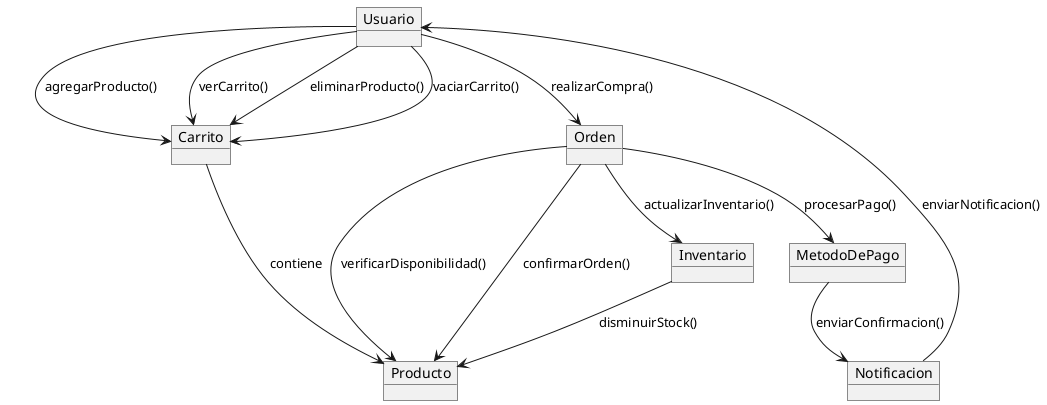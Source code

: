 @startuml
object Usuario
object Carrito
object Producto
object Orden
object MetodoDePago
object Inventario
object Notificacion

Usuario --> Carrito : "agregarProducto()"
Usuario --> Carrito : "verCarrito()"
Usuario --> Carrito : "eliminarProducto()"
Usuario --> Carrito : "vaciarCarrito()"

Carrito --> Producto : "contiene"

Usuario --> Orden : "realizarCompra()"

Orden --> Producto : "verificarDisponibilidad()"
Orden --> Producto : "confirmarOrden()"

Orden --> MetodoDePago : "procesarPago()"

MetodoDePago --> Notificacion : "enviarConfirmacion()"

Orden --> Inventario : "actualizarInventario()"
Inventario --> Producto : "disminuirStock()"

Notificacion --> Usuario : "enviarNotificacion()"
@enduml
